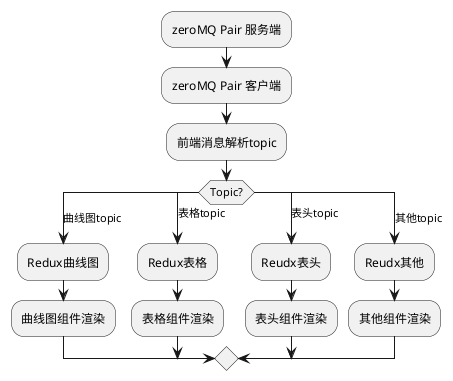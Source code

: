 @startuml
:zeroMQ Pair 服务端;
:zeroMQ Pair 客户端;
:前端消息解析topic;
switch (Topic?)
case (曲线图topic)
    :Redux曲线图;
    :曲线图组件渲染;
case (表格topic)
    :Redux表格;
    :表格组件渲染;
case (表头topic)
    :Reudx表头;
    :表头组件渲染;
case (其他topic)
    :Reudx其他;
    :其他组件渲染;
endswitch
@enduml